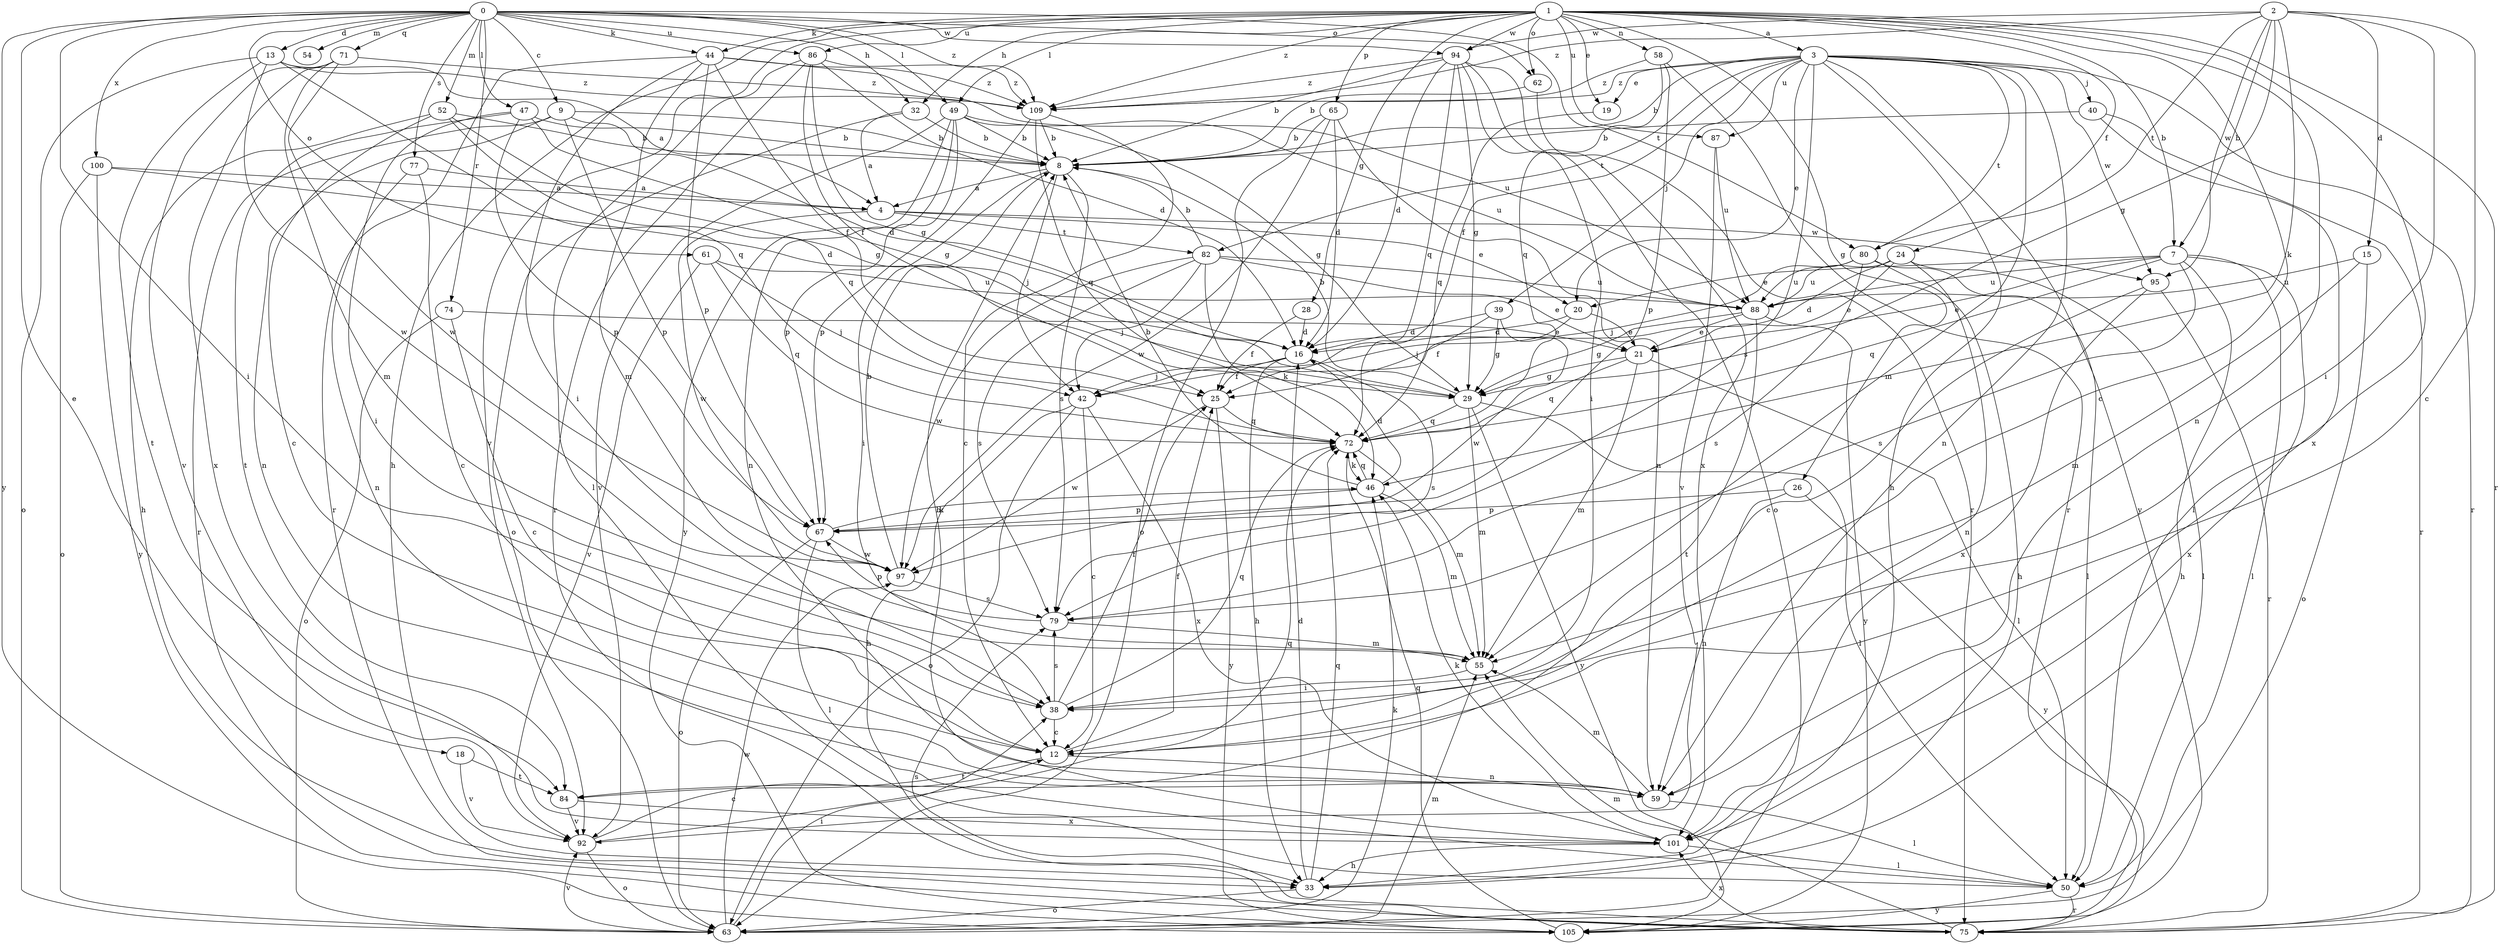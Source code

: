 strict digraph  {
0;
1;
2;
3;
4;
7;
8;
9;
12;
13;
15;
16;
18;
19;
20;
21;
24;
25;
26;
28;
29;
32;
33;
38;
39;
40;
42;
44;
46;
47;
49;
50;
52;
54;
55;
58;
59;
61;
62;
63;
65;
67;
71;
72;
74;
75;
77;
79;
80;
82;
84;
86;
87;
88;
92;
94;
95;
97;
100;
101;
105;
109;
0 -> 9  [label=c];
0 -> 13  [label=d];
0 -> 18  [label=e];
0 -> 32  [label=h];
0 -> 38  [label=i];
0 -> 44  [label=k];
0 -> 47  [label=l];
0 -> 49  [label=l];
0 -> 52  [label=m];
0 -> 54  [label=m];
0 -> 61  [label=o];
0 -> 62  [label=o];
0 -> 71  [label=q];
0 -> 74  [label=r];
0 -> 77  [label=s];
0 -> 80  [label=t];
0 -> 86  [label=u];
0 -> 94  [label=w];
0 -> 100  [label=x];
0 -> 105  [label=y];
0 -> 109  [label=z];
1 -> 3  [label=a];
1 -> 7  [label=b];
1 -> 12  [label=c];
1 -> 19  [label=e];
1 -> 24  [label=f];
1 -> 26  [label=g];
1 -> 28  [label=g];
1 -> 32  [label=h];
1 -> 33  [label=h];
1 -> 44  [label=k];
1 -> 49  [label=l];
1 -> 58  [label=n];
1 -> 59  [label=n];
1 -> 62  [label=o];
1 -> 65  [label=p];
1 -> 75  [label=r];
1 -> 86  [label=u];
1 -> 87  [label=u];
1 -> 92  [label=v];
1 -> 94  [label=w];
1 -> 101  [label=x];
1 -> 109  [label=z];
2 -> 7  [label=b];
2 -> 12  [label=c];
2 -> 15  [label=d];
2 -> 29  [label=g];
2 -> 38  [label=i];
2 -> 46  [label=k];
2 -> 80  [label=t];
2 -> 94  [label=w];
2 -> 95  [label=w];
2 -> 109  [label=z];
3 -> 8  [label=b];
3 -> 19  [label=e];
3 -> 20  [label=e];
3 -> 25  [label=f];
3 -> 33  [label=h];
3 -> 39  [label=j];
3 -> 40  [label=j];
3 -> 55  [label=m];
3 -> 59  [label=n];
3 -> 75  [label=r];
3 -> 79  [label=s];
3 -> 80  [label=t];
3 -> 82  [label=t];
3 -> 87  [label=u];
3 -> 95  [label=w];
3 -> 105  [label=y];
3 -> 109  [label=z];
4 -> 20  [label=e];
4 -> 82  [label=t];
4 -> 95  [label=w];
4 -> 97  [label=w];
7 -> 20  [label=e];
7 -> 21  [label=e];
7 -> 33  [label=h];
7 -> 50  [label=l];
7 -> 72  [label=q];
7 -> 79  [label=s];
7 -> 88  [label=u];
7 -> 101  [label=x];
8 -> 4  [label=a];
8 -> 38  [label=i];
8 -> 42  [label=j];
8 -> 79  [label=s];
9 -> 8  [label=b];
9 -> 16  [label=d];
9 -> 59  [label=n];
9 -> 67  [label=p];
9 -> 75  [label=r];
12 -> 25  [label=f];
12 -> 59  [label=n];
12 -> 84  [label=t];
13 -> 4  [label=a];
13 -> 63  [label=o];
13 -> 72  [label=q];
13 -> 84  [label=t];
13 -> 97  [label=w];
13 -> 109  [label=z];
15 -> 55  [label=m];
15 -> 63  [label=o];
15 -> 88  [label=u];
16 -> 25  [label=f];
16 -> 33  [label=h];
16 -> 42  [label=j];
16 -> 79  [label=s];
18 -> 84  [label=t];
18 -> 92  [label=v];
19 -> 72  [label=q];
20 -> 16  [label=d];
20 -> 21  [label=e];
20 -> 42  [label=j];
21 -> 29  [label=g];
21 -> 50  [label=l];
21 -> 55  [label=m];
21 -> 72  [label=q];
24 -> 16  [label=d];
24 -> 21  [label=e];
24 -> 50  [label=l];
24 -> 59  [label=n];
24 -> 88  [label=u];
25 -> 72  [label=q];
25 -> 97  [label=w];
25 -> 105  [label=y];
26 -> 59  [label=n];
26 -> 67  [label=p];
26 -> 105  [label=y];
28 -> 16  [label=d];
28 -> 25  [label=f];
29 -> 8  [label=b];
29 -> 50  [label=l];
29 -> 55  [label=m];
29 -> 72  [label=q];
29 -> 105  [label=y];
32 -> 4  [label=a];
32 -> 8  [label=b];
32 -> 63  [label=o];
33 -> 16  [label=d];
33 -> 63  [label=o];
33 -> 72  [label=q];
38 -> 12  [label=c];
38 -> 25  [label=f];
38 -> 72  [label=q];
38 -> 79  [label=s];
39 -> 16  [label=d];
39 -> 25  [label=f];
39 -> 29  [label=g];
39 -> 97  [label=w];
40 -> 8  [label=b];
40 -> 50  [label=l];
40 -> 75  [label=r];
42 -> 12  [label=c];
42 -> 33  [label=h];
42 -> 63  [label=o];
42 -> 101  [label=x];
44 -> 25  [label=f];
44 -> 38  [label=i];
44 -> 55  [label=m];
44 -> 67  [label=p];
44 -> 75  [label=r];
44 -> 88  [label=u];
44 -> 109  [label=z];
46 -> 8  [label=b];
46 -> 16  [label=d];
46 -> 55  [label=m];
46 -> 67  [label=p];
46 -> 72  [label=q];
47 -> 8  [label=b];
47 -> 29  [label=g];
47 -> 38  [label=i];
47 -> 67  [label=p];
47 -> 84  [label=t];
49 -> 8  [label=b];
49 -> 29  [label=g];
49 -> 59  [label=n];
49 -> 67  [label=p];
49 -> 88  [label=u];
49 -> 92  [label=v];
49 -> 105  [label=y];
50 -> 75  [label=r];
50 -> 105  [label=y];
52 -> 8  [label=b];
52 -> 12  [label=c];
52 -> 29  [label=g];
52 -> 33  [label=h];
52 -> 72  [label=q];
55 -> 38  [label=i];
58 -> 67  [label=p];
58 -> 72  [label=q];
58 -> 75  [label=r];
58 -> 109  [label=z];
59 -> 50  [label=l];
59 -> 55  [label=m];
61 -> 42  [label=j];
61 -> 72  [label=q];
61 -> 88  [label=u];
61 -> 92  [label=v];
62 -> 8  [label=b];
62 -> 75  [label=r];
63 -> 38  [label=i];
63 -> 46  [label=k];
63 -> 55  [label=m];
63 -> 92  [label=v];
63 -> 97  [label=w];
65 -> 8  [label=b];
65 -> 16  [label=d];
65 -> 59  [label=n];
65 -> 63  [label=o];
65 -> 97  [label=w];
67 -> 46  [label=k];
67 -> 50  [label=l];
67 -> 63  [label=o];
67 -> 97  [label=w];
71 -> 55  [label=m];
71 -> 92  [label=v];
71 -> 97  [label=w];
71 -> 101  [label=x];
71 -> 109  [label=z];
72 -> 46  [label=k];
72 -> 55  [label=m];
74 -> 12  [label=c];
74 -> 21  [label=e];
74 -> 63  [label=o];
75 -> 55  [label=m];
75 -> 79  [label=s];
75 -> 101  [label=x];
77 -> 4  [label=a];
77 -> 12  [label=c];
77 -> 59  [label=n];
79 -> 55  [label=m];
79 -> 67  [label=p];
80 -> 33  [label=h];
80 -> 42  [label=j];
80 -> 50  [label=l];
80 -> 79  [label=s];
80 -> 88  [label=u];
82 -> 8  [label=b];
82 -> 21  [label=e];
82 -> 42  [label=j];
82 -> 46  [label=k];
82 -> 79  [label=s];
82 -> 88  [label=u];
82 -> 97  [label=w];
84 -> 92  [label=v];
84 -> 101  [label=x];
86 -> 16  [label=d];
86 -> 25  [label=f];
86 -> 29  [label=g];
86 -> 50  [label=l];
86 -> 75  [label=r];
86 -> 109  [label=z];
87 -> 88  [label=u];
87 -> 92  [label=v];
88 -> 21  [label=e];
88 -> 29  [label=g];
88 -> 84  [label=t];
88 -> 105  [label=y];
92 -> 12  [label=c];
92 -> 63  [label=o];
92 -> 72  [label=q];
94 -> 8  [label=b];
94 -> 16  [label=d];
94 -> 29  [label=g];
94 -> 38  [label=i];
94 -> 63  [label=o];
94 -> 72  [label=q];
94 -> 101  [label=x];
94 -> 109  [label=z];
95 -> 12  [label=c];
95 -> 75  [label=r];
95 -> 101  [label=x];
97 -> 8  [label=b];
97 -> 79  [label=s];
100 -> 4  [label=a];
100 -> 16  [label=d];
100 -> 63  [label=o];
100 -> 105  [label=y];
101 -> 8  [label=b];
101 -> 33  [label=h];
101 -> 46  [label=k];
101 -> 50  [label=l];
105 -> 72  [label=q];
109 -> 8  [label=b];
109 -> 12  [label=c];
109 -> 67  [label=p];
109 -> 72  [label=q];
}
